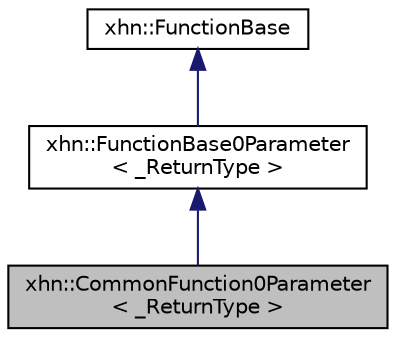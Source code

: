 digraph "xhn::CommonFunction0Parameter&lt; _ReturnType &gt;"
{
  edge [fontname="Helvetica",fontsize="10",labelfontname="Helvetica",labelfontsize="10"];
  node [fontname="Helvetica",fontsize="10",shape=record];
  Node1 [label="xhn::CommonFunction0Parameter\l\< _ReturnType \>",height=0.2,width=0.4,color="black", fillcolor="grey75", style="filled", fontcolor="black"];
  Node2 -> Node1 [dir="back",color="midnightblue",fontsize="10",style="solid",fontname="Helvetica"];
  Node2 [label="xhn::FunctionBase0Parameter\l\< _ReturnType \>",height=0.2,width=0.4,color="black", fillcolor="white", style="filled",URL="$classxhn_1_1_function_base0_parameter.html",tooltip="零个参数 "];
  Node3 -> Node2 [dir="back",color="midnightblue",fontsize="10",style="solid",fontname="Helvetica"];
  Node3 [label="xhn::FunctionBase",height=0.2,width=0.4,color="black", fillcolor="white", style="filled",URL="$classxhn_1_1_function_base.html"];
}
